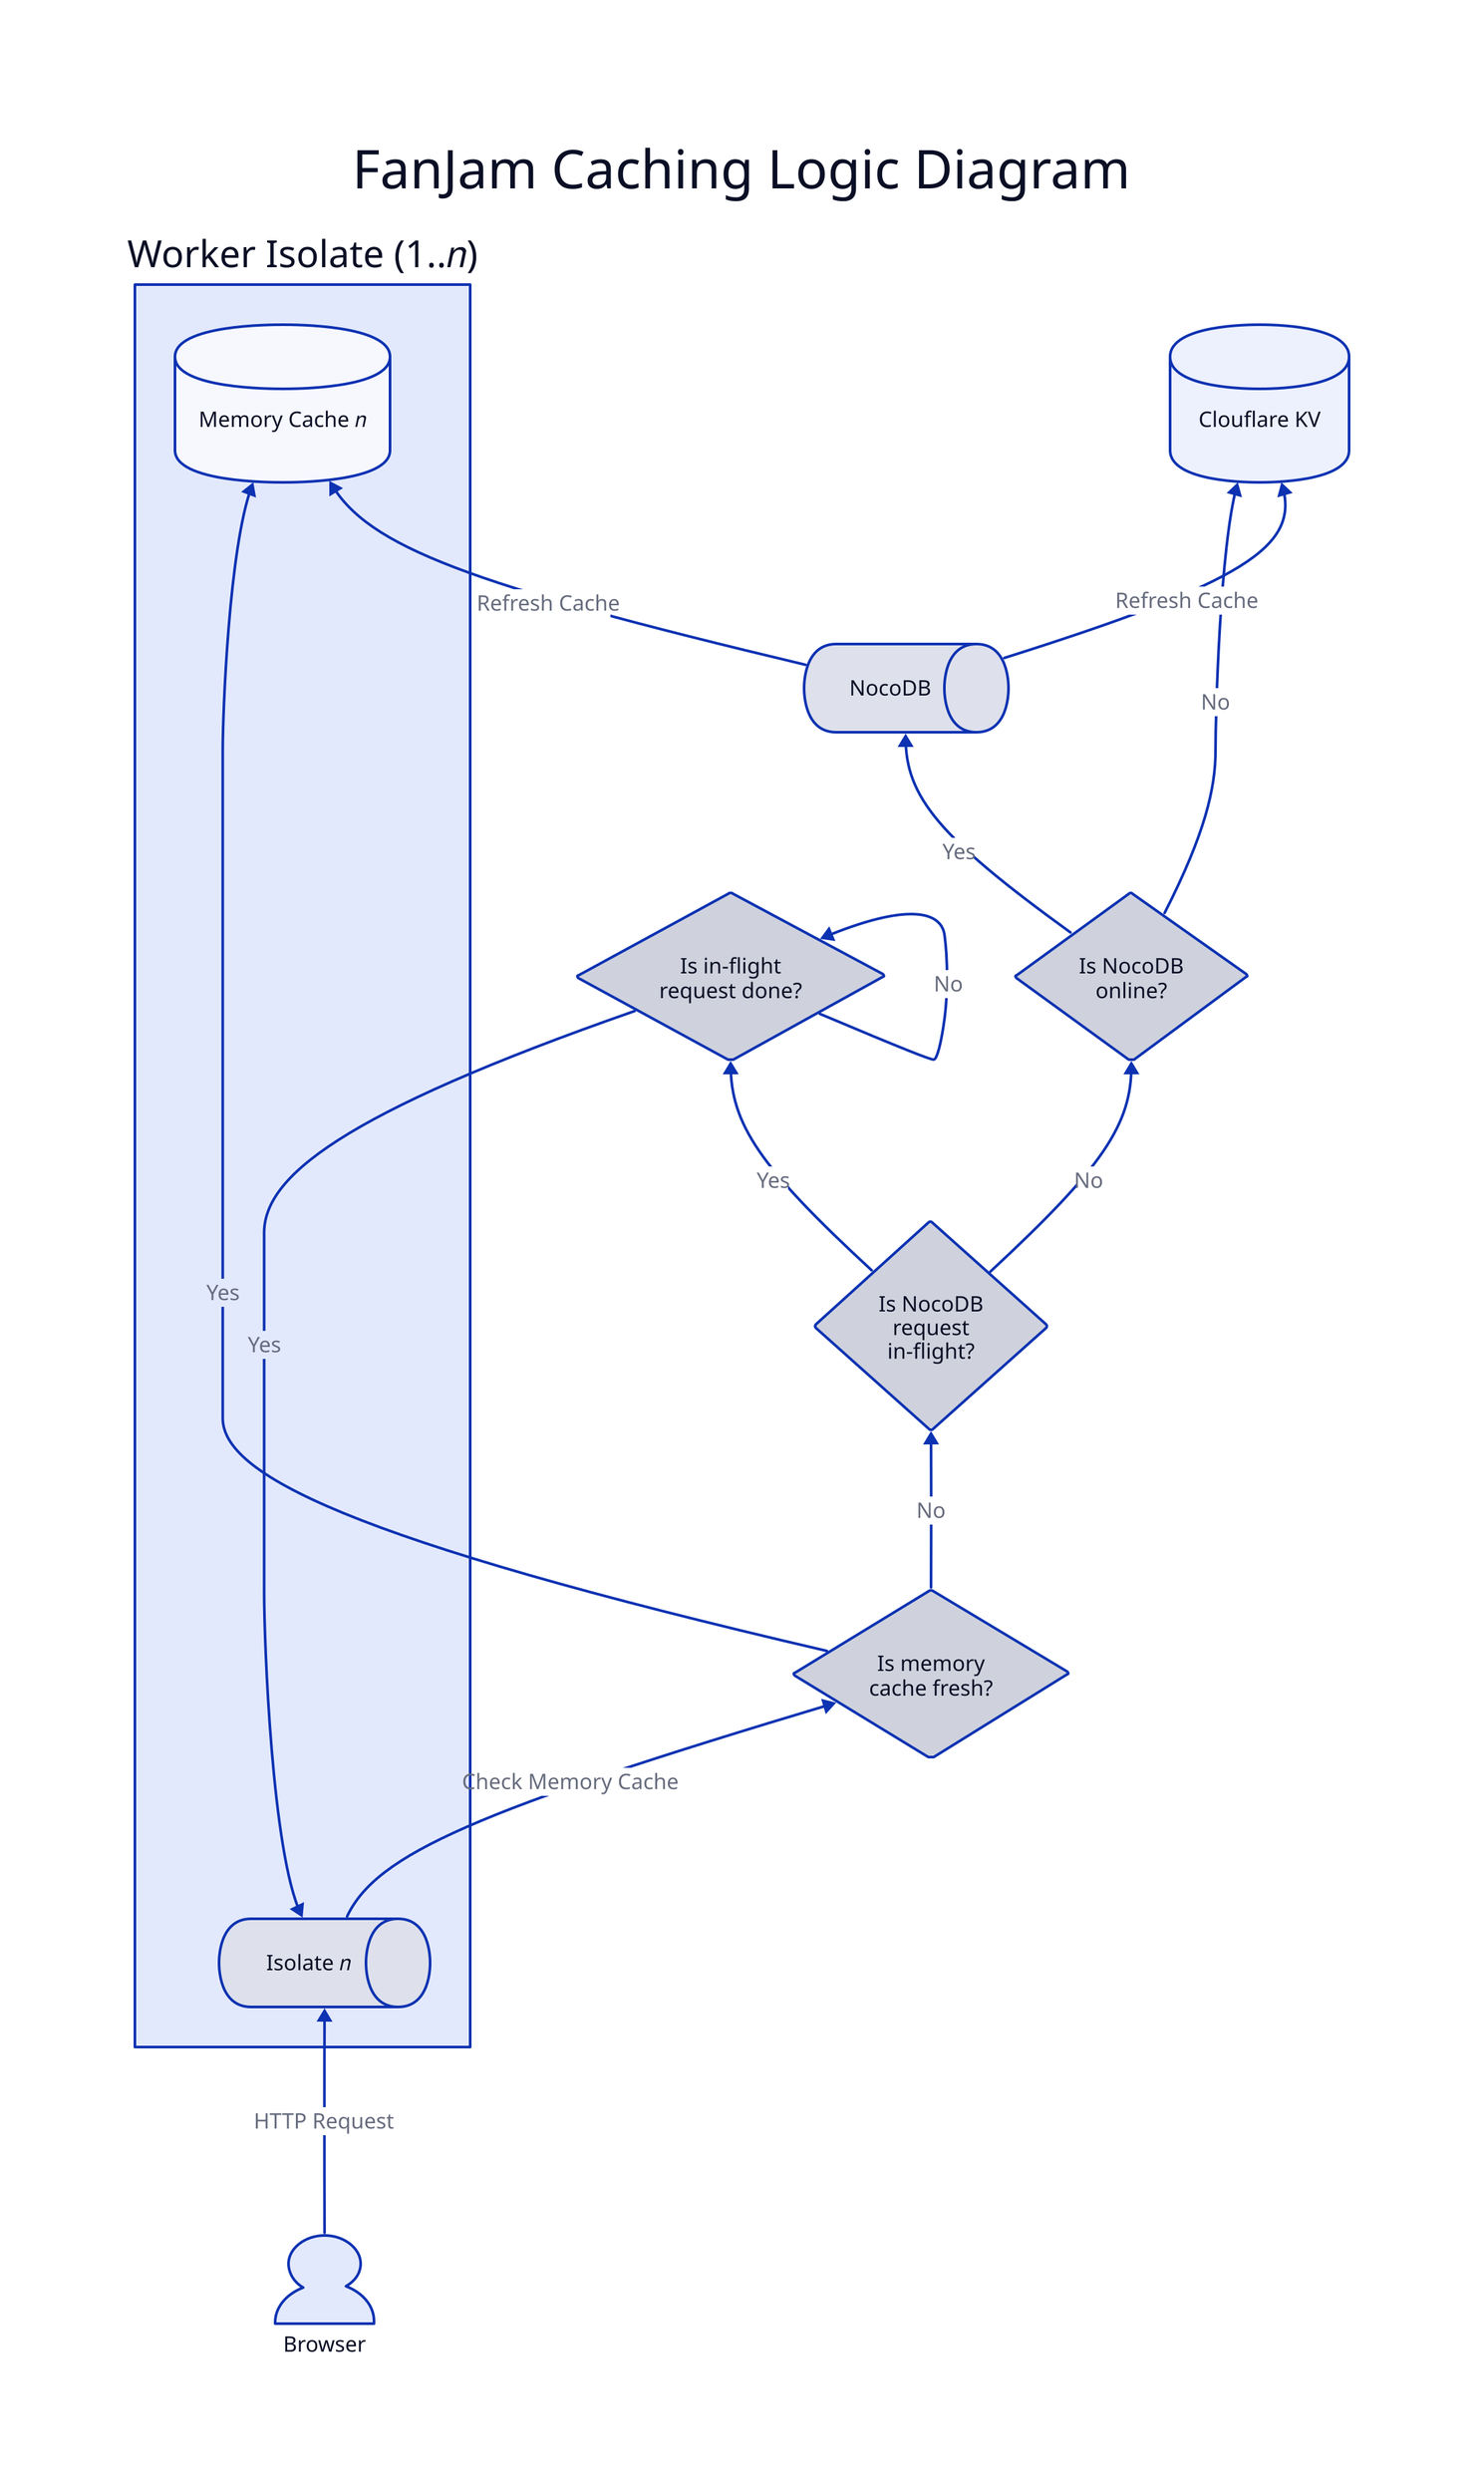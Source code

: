 title: FanJam Caching Logic Diagram {
  shape: text
  near: top-center
  style: {
    font-size: 40
  }
}

direction: up

client: Browser {shape: person}
isolate: Worker Isolate (1..𝑛) {
  server: Isolate 𝑛 {shape: queue}
  cache: Memory Cache 𝑛 {shape: cylinder}
}
noco: NocoDB {shape: queue}
kv: Clouflare KV {shape: cylinder}

is_request_inflight: Is NocoDB\nrequest\nin-flight? {shape: diamond}
is_cache_fresh: Is memory\ncache fresh? {shape: diamond}
is_noco_online: Is NocoDB\nonline? {shape: diamond}
is_inflight_done: Is in-flight\nrequest done? {shape: diamond}

client -> isolate.server: HTTP Request
isolate.server -> is_cache_fresh: Check Memory Cache
is_cache_fresh -> isolate.cache: Yes
is_cache_fresh -> is_request_inflight: No
is_request_inflight -> is_noco_online: No
is_noco_online -> noco: Yes
is_noco_online -> kv: No
noco -> kv: Refresh Cache
noco -> isolate.cache: Refresh Cache
is_request_inflight -> is_inflight_done: Yes
is_inflight_done -> is_inflight_done: No
is_inflight_done -> isolate.server: Yes
